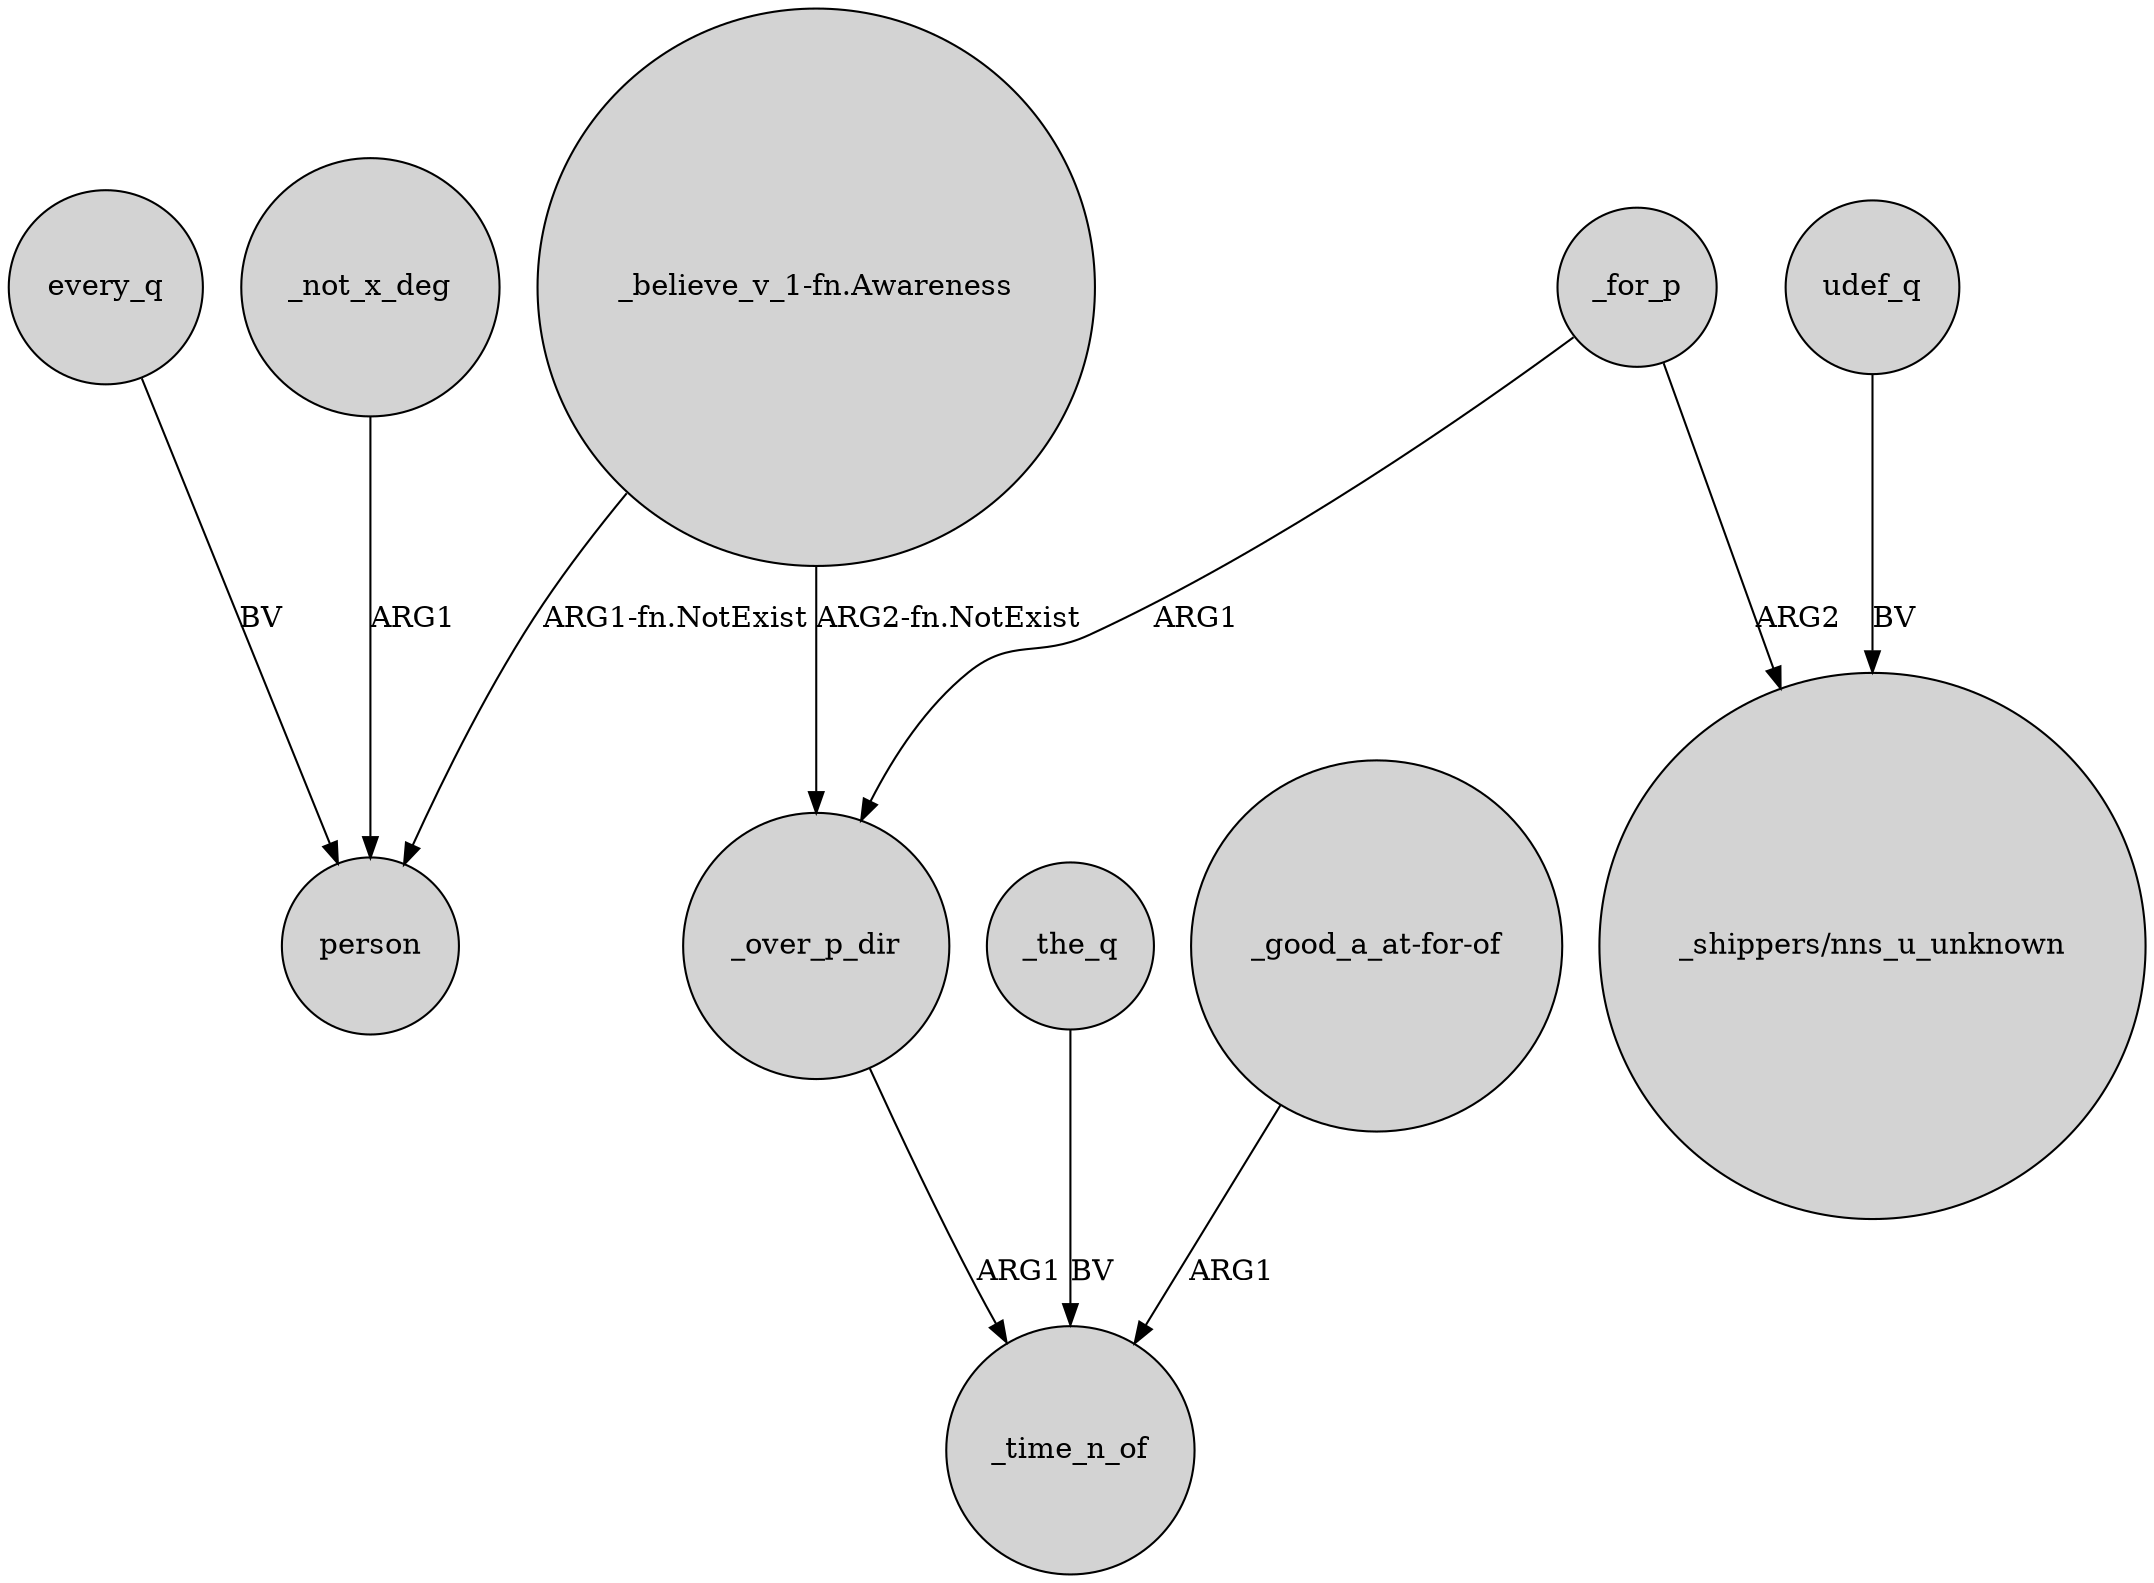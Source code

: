 digraph {
	node [shape=circle style=filled]
	every_q -> person [label=BV]
	_the_q -> _time_n_of [label=BV]
	_not_x_deg -> person [label=ARG1]
	udef_q -> "_shippers/nns_u_unknown" [label=BV]
	"_good_a_at-for-of" -> _time_n_of [label=ARG1]
	_over_p_dir -> _time_n_of [label=ARG1]
	"_believe_v_1-fn.Awareness" -> person [label="ARG1-fn.NotExist"]
	_for_p -> _over_p_dir [label=ARG1]
	"_believe_v_1-fn.Awareness" -> _over_p_dir [label="ARG2-fn.NotExist"]
	_for_p -> "_shippers/nns_u_unknown" [label=ARG2]
}
